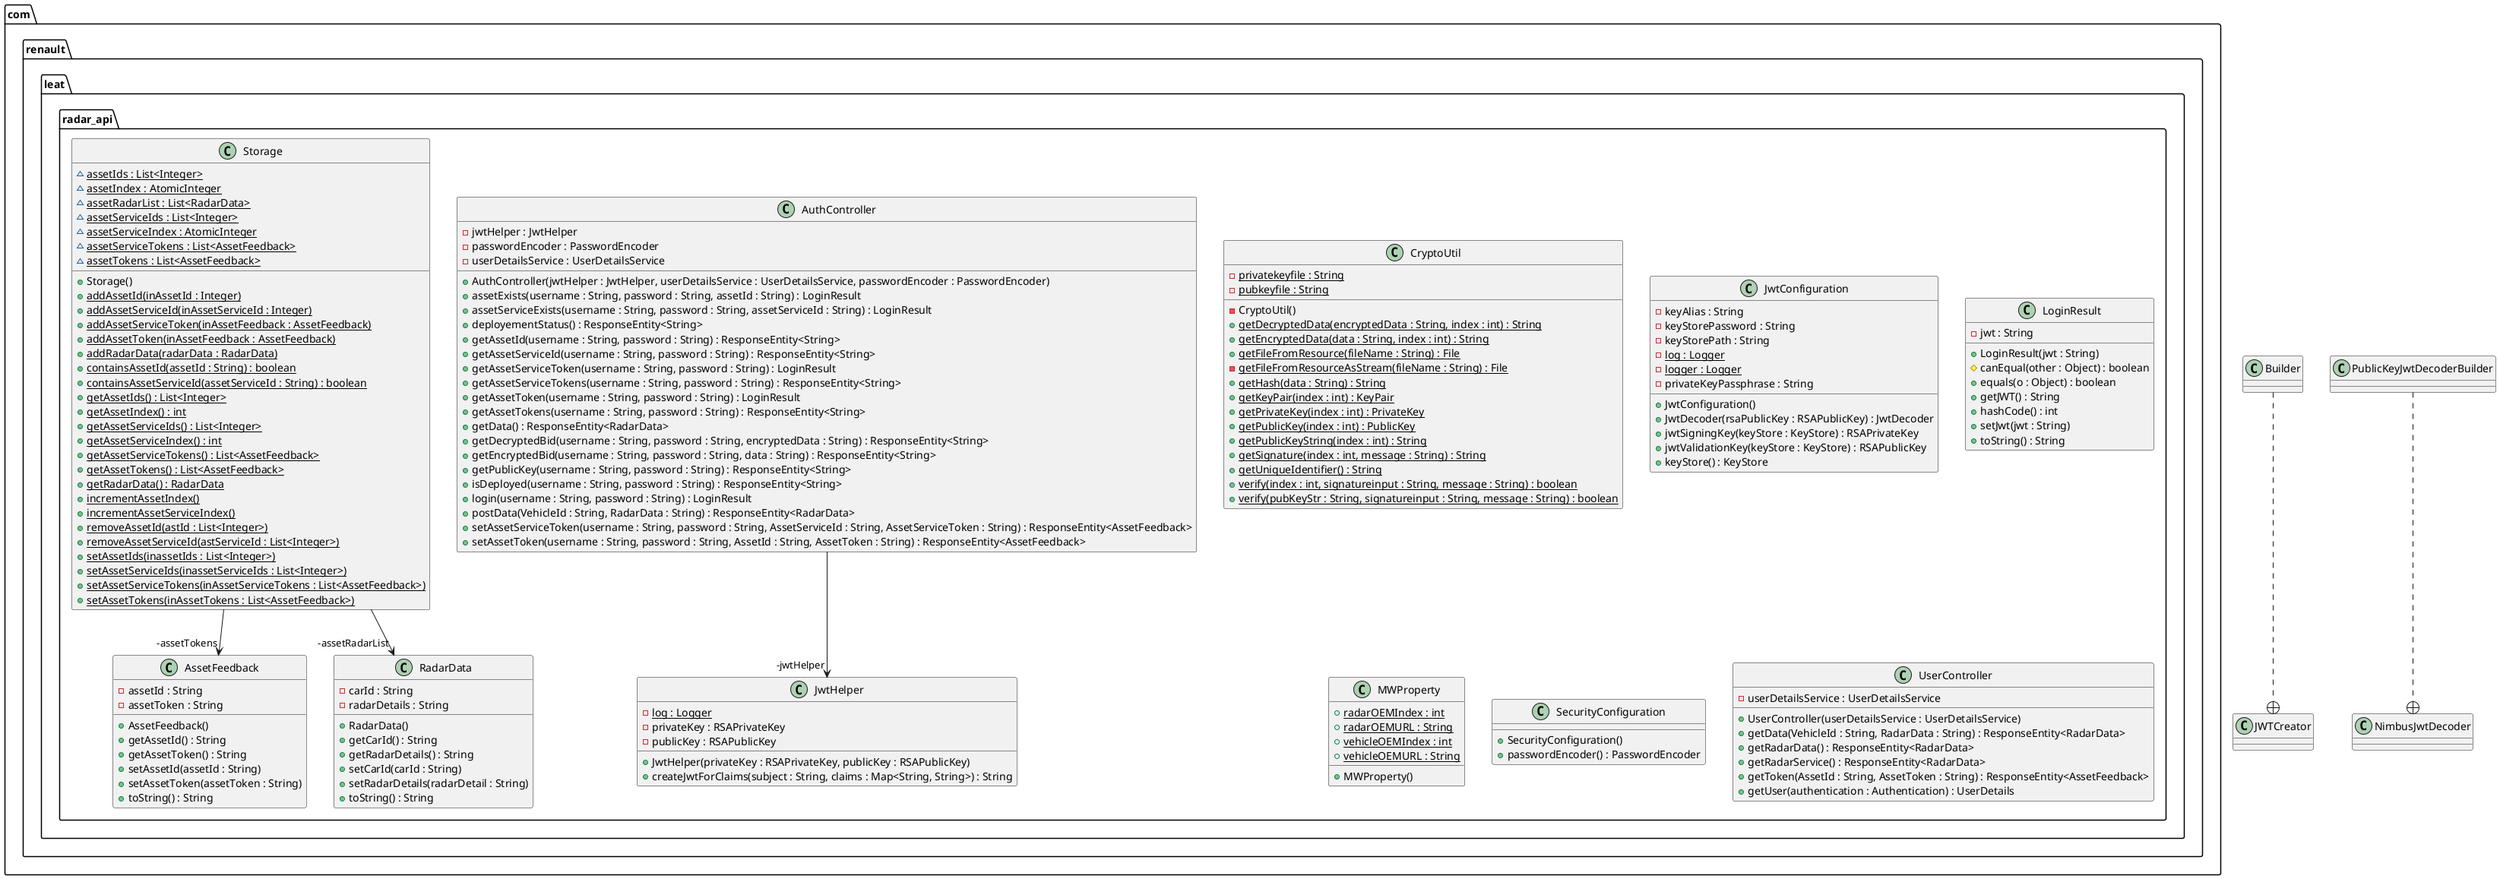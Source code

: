 @startuml
package com.renault.leat.radar_api {
  class AssetFeedback {
    - assetId : String
    - assetToken : String
    + AssetFeedback()
    + getAssetId() : String
    + getAssetToken() : String
    + setAssetId(assetId : String)
    + setAssetToken(assetToken : String)
    + toString() : String
  }
  class AuthController {
    - jwtHelper : JwtHelper
    - passwordEncoder : PasswordEncoder
    - userDetailsService : UserDetailsService
    + AuthController(jwtHelper : JwtHelper, userDetailsService : UserDetailsService, passwordEncoder : PasswordEncoder)
    + assetExists(username : String, password : String, assetId : String) : LoginResult
    + assetServiceExists(username : String, password : String, assetServiceId : String) : LoginResult
    + deployementStatus() : ResponseEntity<String>
    + getAssetId(username : String, password : String) : ResponseEntity<String>
    + getAssetServiceId(username : String, password : String) : ResponseEntity<String>
    + getAssetServiceToken(username : String, password : String) : LoginResult
    + getAssetServiceTokens(username : String, password : String) : ResponseEntity<String>
    + getAssetToken(username : String, password : String) : LoginResult
    + getAssetTokens(username : String, password : String) : ResponseEntity<String>
    + getData() : ResponseEntity<RadarData>
    + getDecryptedBid(username : String, password : String, encryptedData : String) : ResponseEntity<String>
    + getEncryptedBid(username : String, password : String, data : String) : ResponseEntity<String>
    + getPublicKey(username : String, password : String) : ResponseEntity<String>
    + isDeployed(username : String, password : String) : ResponseEntity<String>
    + login(username : String, password : String) : LoginResult
    + postData(VehicleId : String, RadarData : String) : ResponseEntity<RadarData>
    + setAssetServiceToken(username : String, password : String, AssetServiceId : String, AssetServiceToken : String) : ResponseEntity<AssetFeedback>
    + setAssetToken(username : String, password : String, AssetId : String, AssetToken : String) : ResponseEntity<AssetFeedback>
  }
  class CryptoUtil {
    - privatekeyfile : String {static}
    - pubkeyfile : String {static}
    - CryptoUtil()
    + getDecryptedData(encryptedData : String, index : int) : String {static}
    + getEncryptedData(data : String, index : int) : String {static}
    + getFileFromResource(fileName : String) : File {static}
    - getFileFromResourceAsStream(fileName : String) : File {static}
    + getHash(data : String) : String {static}
    + getKeyPair(index : int) : KeyPair {static}
    + getPrivateKey(index : int) : PrivateKey {static}
    + getPublicKey(index : int) : PublicKey {static}
    + getPublicKeyString(index : int) : String {static}
    + getSignature(index : int, message : String) : String {static}
    + getUniqueIdentifier() : String {static}
    + verify(index : int, signatureinput : String, message : String) : boolean {static}
    + verify(pubKeyStr : String, signatureinput : String, message : String) : boolean {static}
  }
  class JwtConfiguration {
    - keyAlias : String
    - keyStorePassword : String
    - keyStorePath : String
    - log : Logger {static}
    - logger : Logger {static}
    - privateKeyPassphrase : String
    + JwtConfiguration()
    + JwtDecoder(rsaPublicKey : RSAPublicKey) : JwtDecoder
    + jwtSigningKey(keyStore : KeyStore) : RSAPrivateKey
    + jwtValidationKey(keyStore : KeyStore) : RSAPublicKey
    + keyStore() : KeyStore
  }
  class JwtHelper {
    - log : Logger {static}
    - privateKey : RSAPrivateKey
    - publicKey : RSAPublicKey
    + JwtHelper(privateKey : RSAPrivateKey, publicKey : RSAPublicKey)
    + createJwtForClaims(subject : String, claims : Map<String, String>) : String
  }
  class LoginResult {
    - jwt : String
    + LoginResult(jwt : String)
    # canEqual(other : Object) : boolean
    + equals(o : Object) : boolean
    + getJWT() : String
    + hashCode() : int
    + setJwt(jwt : String)
    + toString() : String
  }
  class MWProperty {
    + radarOEMIndex : int {static}
    + radarOEMURL : String {static}
    + vehicleOEMIndex : int {static}
    + vehicleOEMURL : String {static}
    + MWProperty()
  }
  class RadarData {
    - carId : String
    - radarDetails : String
    + RadarData()
    + getCarId() : String
    + getRadarDetails() : String
    + setCarId(carId : String)
    + setRadarDetails(radarDetail : String)
    + toString() : String
  }
  class SecurityConfiguration {
    + SecurityConfiguration()
    + passwordEncoder() : PasswordEncoder
  }
  class Storage {
    ~ assetIds : List<Integer> {static}
    ~ assetIndex : AtomicInteger {static}
    ~ assetRadarList : List<RadarData> {static}
    ~ assetServiceIds : List<Integer> {static}
    ~ assetServiceIndex : AtomicInteger {static}
    ~ assetServiceTokens : List<AssetFeedback> {static}
    ~ assetTokens : List<AssetFeedback> {static}
    + Storage()
    + addAssetId(inAssetId : Integer) {static}
    + addAssetServiceId(inAssetServiceId : Integer) {static}
    + addAssetServiceToken(inAssetFeedback : AssetFeedback) {static}
    + addAssetToken(inAssetFeedback : AssetFeedback) {static}
    + addRadarData(radarData : RadarData) {static}
    + containsAssetId(assetId : String) : boolean {static}
    + containsAssetServiceId(assetServiceId : String) : boolean {static}
    + getAssetIds() : List<Integer> {static}
    + getAssetIndex() : int {static}
    + getAssetServiceIds() : List<Integer> {static}
    + getAssetServiceIndex() : int {static}
    + getAssetServiceTokens() : List<AssetFeedback> {static}
    + getAssetTokens() : List<AssetFeedback> {static}
    + getRadarData() : RadarData {static}
    + incrementAssetIndex() {static}
    + incrementAssetServiceIndex() {static}
    + removeAssetId(astId : List<Integer>) {static}
    + removeAssetServiceId(astServiceId : List<Integer>) {static}
    + setAssetIds(inassetIds : List<Integer>) {static}
    + setAssetServiceIds(inassetServiceIds : List<Integer>) {static}
    + setAssetServiceTokens(inAssetServiceTokens : List<AssetFeedback>) {static}
    + setAssetTokens(inAssetTokens : List<AssetFeedback>) {static}
  }
  class UserController {
    - userDetailsService : UserDetailsService
    + UserController(userDetailsService : UserDetailsService)
    + getData(VehicleId : String, RadarData : String) : ResponseEntity<RadarData>
    + getRadarData() : ResponseEntity<RadarData>
    + getRadarService() : ResponseEntity<RadarData>
    + getToken(AssetId : String, AssetToken : String) : ResponseEntity<AssetFeedback>
    + getUser(authentication : Authentication) : UserDetails
  }
}
Builder ..+ JWTCreator
AuthController -->  "-jwtHelper" JwtHelper
PublicKeyJwtDecoderBuilder ..+ NimbusJwtDecoder
Storage -->  "-assetTokens" AssetFeedback
Storage -->  "-assetRadarList" RadarData
@enduml